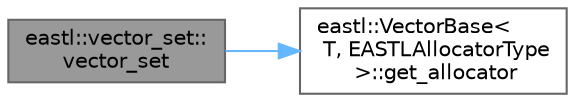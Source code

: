 digraph "eastl::vector_set::vector_set"
{
 // LATEX_PDF_SIZE
  bgcolor="transparent";
  edge [fontname=Helvetica,fontsize=10,labelfontname=Helvetica,labelfontsize=10];
  node [fontname=Helvetica,fontsize=10,shape=box,height=0.2,width=0.4];
  rankdir="LR";
  Node1 [id="Node000001",label="eastl::vector_set::\lvector_set",height=0.2,width=0.4,color="gray40", fillcolor="grey60", style="filled", fontcolor="black",tooltip=" "];
  Node1 -> Node2 [id="edge2_Node000001_Node000002",color="steelblue1",style="solid",tooltip=" "];
  Node2 [id="Node000002",label="eastl::VectorBase\<\l T, EASTLAllocatorType\l \>::get_allocator",height=0.2,width=0.4,color="grey40", fillcolor="white", style="filled",URL="$structeastl_1_1_vector_base.html#ace1691c085f1dd577f3e4619adc29803",tooltip=" "];
}
